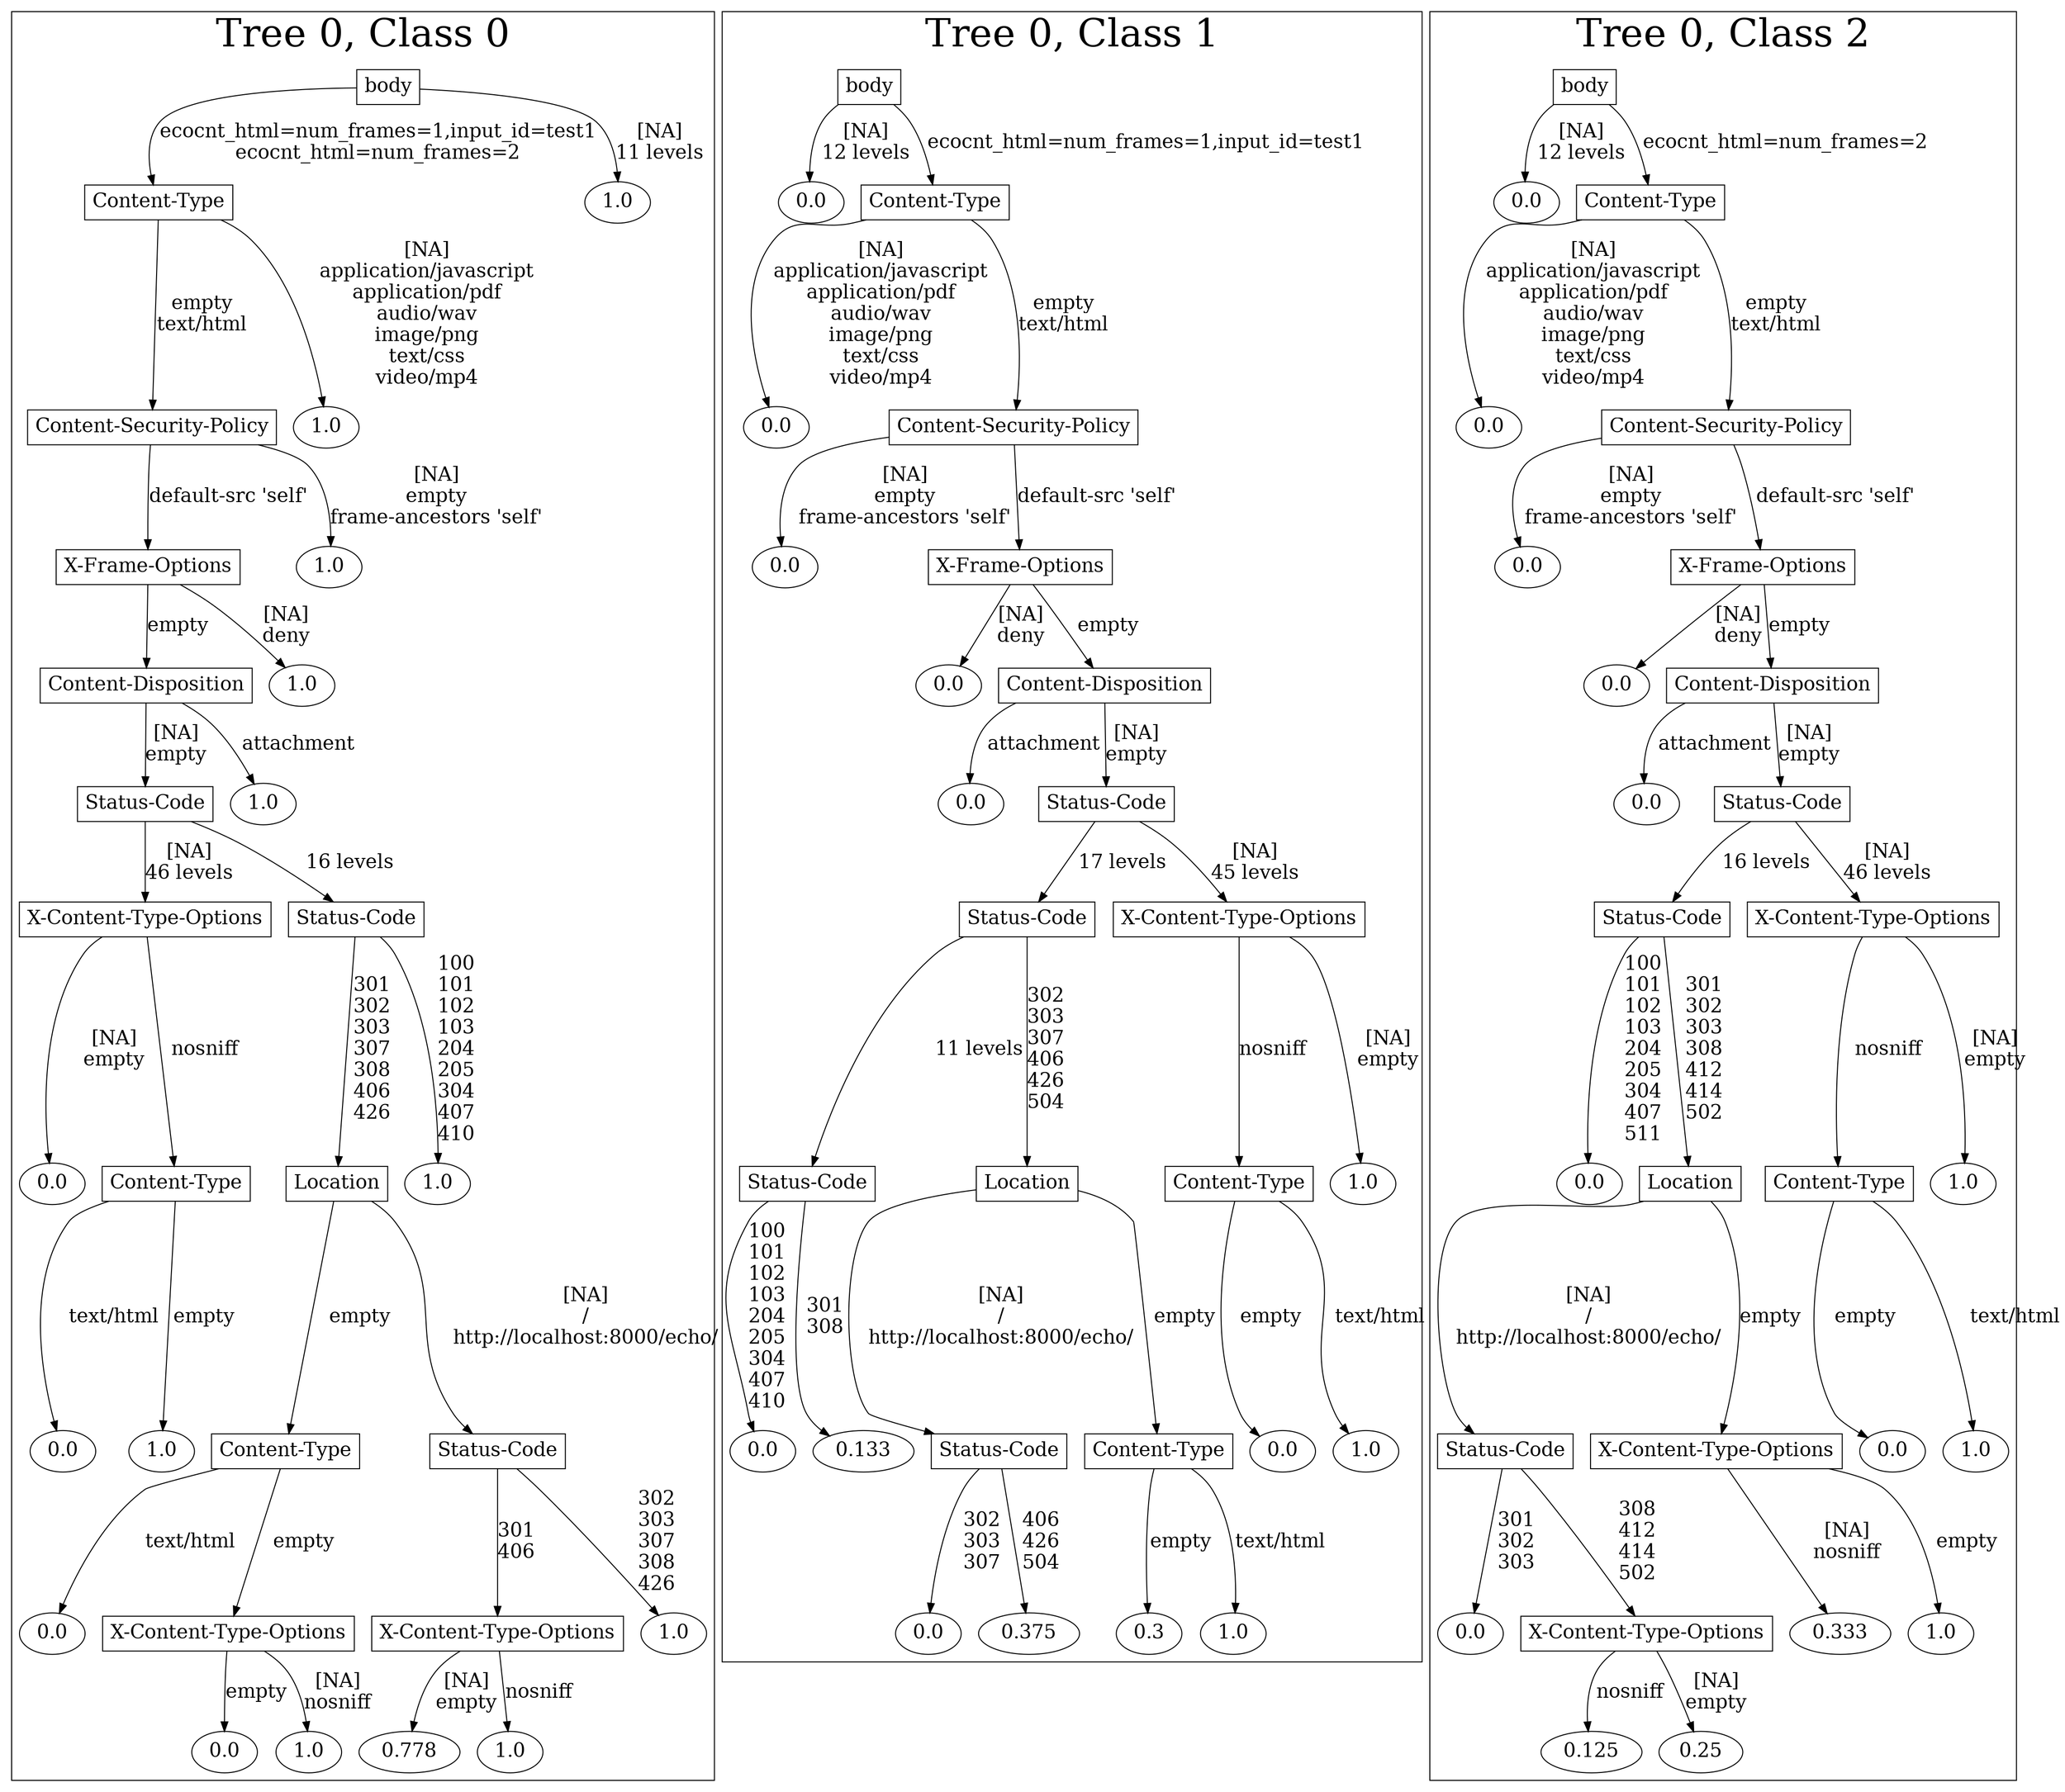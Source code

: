 /*
Generated by:
    http://https://github.com/h2oai/h2o-3/tree/master/h2o-genmodel/src/main/java/hex/genmodel/tools/PrintMojo.java
*/

/*
On a mac:

$ brew install graphviz
$ dot -Tpng file.gv -o file.png
$ open file.png
*/

digraph G {

subgraph cluster_0 {
/* Nodes */

/* Level 0 */
{
"SG_0_Node_0" [shape=box, fontsize=20, label="body"]
}

/* Level 1 */
{
"SG_0_Node_1" [shape=box, fontsize=20, label="Content-Type"]
"SG_0_Node_15" [fontsize=20, label="1.0"]
}

/* Level 2 */
{
"SG_0_Node_2" [shape=box, fontsize=20, label="Content-Security-Policy"]
"SG_0_Node_16" [fontsize=20, label="1.0"]
}

/* Level 3 */
{
"SG_0_Node_3" [shape=box, fontsize=20, label="X-Frame-Options"]
"SG_0_Node_17" [fontsize=20, label="1.0"]
}

/* Level 4 */
{
"SG_0_Node_4" [shape=box, fontsize=20, label="Content-Disposition"]
"SG_0_Node_18" [fontsize=20, label="1.0"]
}

/* Level 5 */
{
"SG_0_Node_5" [shape=box, fontsize=20, label="Status-Code"]
"SG_0_Node_19" [fontsize=20, label="1.0"]
}

/* Level 6 */
{
"SG_0_Node_6" [shape=box, fontsize=20, label="X-Content-Type-Options"]
"SG_0_Node_7" [shape=box, fontsize=20, label="Status-Code"]
}

/* Level 7 */
{
"SG_0_Node_20" [fontsize=20, label="0.0"]
"SG_0_Node_8" [shape=box, fontsize=20, label="Content-Type"]
"SG_0_Node_9" [shape=box, fontsize=20, label="Location"]
"SG_0_Node_21" [fontsize=20, label="1.0"]
}

/* Level 8 */
{
"SG_0_Node_22" [fontsize=20, label="0.0"]
"SG_0_Node_23" [fontsize=20, label="1.0"]
"SG_0_Node_10" [shape=box, fontsize=20, label="Content-Type"]
"SG_0_Node_11" [shape=box, fontsize=20, label="Status-Code"]
}

/* Level 9 */
{
"SG_0_Node_24" [fontsize=20, label="0.0"]
"SG_0_Node_12" [shape=box, fontsize=20, label="X-Content-Type-Options"]
"SG_0_Node_13" [shape=box, fontsize=20, label="X-Content-Type-Options"]
"SG_0_Node_25" [fontsize=20, label="1.0"]
}

/* Level 10 */
{
"SG_0_Node_26" [fontsize=20, label="0.0"]
"SG_0_Node_27" [fontsize=20, label="1.0"]
"SG_0_Node_28" [fontsize=20, label="0.778"]
"SG_0_Node_29" [fontsize=20, label="1.0"]
}

/* Edges */
"SG_0_Node_0" -> "SG_0_Node_1" [fontsize=20, label="ecocnt_html=num_frames=1,input_id=test1
ecocnt_html=num_frames=2
"]
"SG_0_Node_0" -> "SG_0_Node_15" [fontsize=20, label="[NA]
11 levels
"]
"SG_0_Node_1" -> "SG_0_Node_2" [fontsize=20, label="empty
text/html
"]
"SG_0_Node_1" -> "SG_0_Node_16" [fontsize=20, label="[NA]
application/javascript
application/pdf
audio/wav
image/png
text/css
video/mp4
"]
"SG_0_Node_2" -> "SG_0_Node_3" [fontsize=20, label="default-src 'self'
"]
"SG_0_Node_2" -> "SG_0_Node_17" [fontsize=20, label="[NA]
empty
frame-ancestors 'self'
"]
"SG_0_Node_3" -> "SG_0_Node_4" [fontsize=20, label="empty
"]
"SG_0_Node_3" -> "SG_0_Node_18" [fontsize=20, label="[NA]
deny
"]
"SG_0_Node_4" -> "SG_0_Node_5" [fontsize=20, label="[NA]
empty
"]
"SG_0_Node_4" -> "SG_0_Node_19" [fontsize=20, label="attachment
"]
"SG_0_Node_5" -> "SG_0_Node_6" [fontsize=20, label="[NA]
46 levels
"]
"SG_0_Node_5" -> "SG_0_Node_7" [fontsize=20, label="16 levels
"]
"SG_0_Node_7" -> "SG_0_Node_9" [fontsize=20, label="301
302
303
307
308
406
426
"]
"SG_0_Node_7" -> "SG_0_Node_21" [fontsize=20, label="100
101
102
103
204
205
304
407
410
"]
"SG_0_Node_9" -> "SG_0_Node_10" [fontsize=20, label="empty
"]
"SG_0_Node_9" -> "SG_0_Node_11" [fontsize=20, label="[NA]
/
http://localhost:8000/echo/
"]
"SG_0_Node_11" -> "SG_0_Node_13" [fontsize=20, label="301
406
"]
"SG_0_Node_11" -> "SG_0_Node_25" [fontsize=20, label="302
303
307
308
426
"]
"SG_0_Node_13" -> "SG_0_Node_28" [fontsize=20, label="[NA]
empty
"]
"SG_0_Node_13" -> "SG_0_Node_29" [fontsize=20, label="nosniff
"]
"SG_0_Node_10" -> "SG_0_Node_24" [fontsize=20, label="text/html
"]
"SG_0_Node_10" -> "SG_0_Node_12" [fontsize=20, label="empty
"]
"SG_0_Node_12" -> "SG_0_Node_26" [fontsize=20, label="empty
"]
"SG_0_Node_12" -> "SG_0_Node_27" [fontsize=20, label="[NA]
nosniff
"]
"SG_0_Node_6" -> "SG_0_Node_20" [fontsize=20, label="[NA]
empty
"]
"SG_0_Node_6" -> "SG_0_Node_8" [fontsize=20, label="nosniff
"]
"SG_0_Node_8" -> "SG_0_Node_22" [fontsize=20, label="text/html
"]
"SG_0_Node_8" -> "SG_0_Node_23" [fontsize=20, label="empty
"]

fontsize=40
label="Tree 0, Class 0"
}

subgraph cluster_1 {
/* Nodes */

/* Level 0 */
{
"SG_1_Node_0" [shape=box, fontsize=20, label="body"]
}

/* Level 1 */
{
"SG_1_Node_16" [fontsize=20, label="0.0"]
"SG_1_Node_1" [shape=box, fontsize=20, label="Content-Type"]
}

/* Level 2 */
{
"SG_1_Node_17" [fontsize=20, label="0.0"]
"SG_1_Node_2" [shape=box, fontsize=20, label="Content-Security-Policy"]
}

/* Level 3 */
{
"SG_1_Node_18" [fontsize=20, label="0.0"]
"SG_1_Node_3" [shape=box, fontsize=20, label="X-Frame-Options"]
}

/* Level 4 */
{
"SG_1_Node_19" [fontsize=20, label="0.0"]
"SG_1_Node_4" [shape=box, fontsize=20, label="Content-Disposition"]
}

/* Level 5 */
{
"SG_1_Node_20" [fontsize=20, label="0.0"]
"SG_1_Node_5" [shape=box, fontsize=20, label="Status-Code"]
}

/* Level 6 */
{
"SG_1_Node_6" [shape=box, fontsize=20, label="Status-Code"]
"SG_1_Node_7" [shape=box, fontsize=20, label="X-Content-Type-Options"]
}

/* Level 7 */
{
"SG_1_Node_8" [shape=box, fontsize=20, label="Status-Code"]
"SG_1_Node_9" [shape=box, fontsize=20, label="Location"]
"SG_1_Node_10" [shape=box, fontsize=20, label="Content-Type"]
"SG_1_Node_21" [fontsize=20, label="1.0"]
}

/* Level 8 */
{
"SG_1_Node_22" [fontsize=20, label="0.0"]
"SG_1_Node_23" [fontsize=20, label="0.133"]
"SG_1_Node_12" [shape=box, fontsize=20, label="Status-Code"]
"SG_1_Node_13" [shape=box, fontsize=20, label="Content-Type"]
"SG_1_Node_24" [fontsize=20, label="0.0"]
"SG_1_Node_25" [fontsize=20, label="1.0"]
}

/* Level 9 */
{
"SG_1_Node_26" [fontsize=20, label="0.0"]
"SG_1_Node_27" [fontsize=20, label="0.375"]
"SG_1_Node_28" [fontsize=20, label="0.3"]
"SG_1_Node_29" [fontsize=20, label="1.0"]
}

/* Edges */
"SG_1_Node_0" -> "SG_1_Node_16" [fontsize=20, label="[NA]
12 levels
"]
"SG_1_Node_0" -> "SG_1_Node_1" [fontsize=20, label="ecocnt_html=num_frames=1,input_id=test1
"]
"SG_1_Node_1" -> "SG_1_Node_17" [fontsize=20, label="[NA]
application/javascript
application/pdf
audio/wav
image/png
text/css
video/mp4
"]
"SG_1_Node_1" -> "SG_1_Node_2" [fontsize=20, label="empty
text/html
"]
"SG_1_Node_2" -> "SG_1_Node_18" [fontsize=20, label="[NA]
empty
frame-ancestors 'self'
"]
"SG_1_Node_2" -> "SG_1_Node_3" [fontsize=20, label="default-src 'self'
"]
"SG_1_Node_3" -> "SG_1_Node_19" [fontsize=20, label="[NA]
deny
"]
"SG_1_Node_3" -> "SG_1_Node_4" [fontsize=20, label="empty
"]
"SG_1_Node_4" -> "SG_1_Node_20" [fontsize=20, label="attachment
"]
"SG_1_Node_4" -> "SG_1_Node_5" [fontsize=20, label="[NA]
empty
"]
"SG_1_Node_5" -> "SG_1_Node_6" [fontsize=20, label="17 levels
"]
"SG_1_Node_5" -> "SG_1_Node_7" [fontsize=20, label="[NA]
45 levels
"]
"SG_1_Node_7" -> "SG_1_Node_10" [fontsize=20, label="nosniff
"]
"SG_1_Node_7" -> "SG_1_Node_21" [fontsize=20, label="[NA]
empty
"]
"SG_1_Node_10" -> "SG_1_Node_24" [fontsize=20, label="empty
"]
"SG_1_Node_10" -> "SG_1_Node_25" [fontsize=20, label="text/html
"]
"SG_1_Node_6" -> "SG_1_Node_8" [fontsize=20, label="11 levels
"]
"SG_1_Node_6" -> "SG_1_Node_9" [fontsize=20, label="302
303
307
406
426
504
"]
"SG_1_Node_9" -> "SG_1_Node_12" [fontsize=20, label="[NA]
/
http://localhost:8000/echo/
"]
"SG_1_Node_9" -> "SG_1_Node_13" [fontsize=20, label="empty
"]
"SG_1_Node_13" -> "SG_1_Node_28" [fontsize=20, label="empty
"]
"SG_1_Node_13" -> "SG_1_Node_29" [fontsize=20, label="text/html
"]
"SG_1_Node_12" -> "SG_1_Node_26" [fontsize=20, label="302
303
307
"]
"SG_1_Node_12" -> "SG_1_Node_27" [fontsize=20, label="406
426
504
"]
"SG_1_Node_8" -> "SG_1_Node_22" [fontsize=20, label="100
101
102
103
204
205
304
407
410
"]
"SG_1_Node_8" -> "SG_1_Node_23" [fontsize=20, label="301
308
"]

fontsize=40
label="Tree 0, Class 1"
}

subgraph cluster_2 {
/* Nodes */

/* Level 0 */
{
"SG_2_Node_0" [shape=box, fontsize=20, label="body"]
}

/* Level 1 */
{
"SG_2_Node_16" [fontsize=20, label="0.0"]
"SG_2_Node_1" [shape=box, fontsize=20, label="Content-Type"]
}

/* Level 2 */
{
"SG_2_Node_17" [fontsize=20, label="0.0"]
"SG_2_Node_2" [shape=box, fontsize=20, label="Content-Security-Policy"]
}

/* Level 3 */
{
"SG_2_Node_18" [fontsize=20, label="0.0"]
"SG_2_Node_3" [shape=box, fontsize=20, label="X-Frame-Options"]
}

/* Level 4 */
{
"SG_2_Node_19" [fontsize=20, label="0.0"]
"SG_2_Node_4" [shape=box, fontsize=20, label="Content-Disposition"]
}

/* Level 5 */
{
"SG_2_Node_20" [fontsize=20, label="0.0"]
"SG_2_Node_5" [shape=box, fontsize=20, label="Status-Code"]
}

/* Level 6 */
{
"SG_2_Node_6" [shape=box, fontsize=20, label="Status-Code"]
"SG_2_Node_7" [shape=box, fontsize=20, label="X-Content-Type-Options"]
}

/* Level 7 */
{
"SG_2_Node_21" [fontsize=20, label="0.0"]
"SG_2_Node_8" [shape=box, fontsize=20, label="Location"]
"SG_2_Node_9" [shape=box, fontsize=20, label="Content-Type"]
"SG_2_Node_22" [fontsize=20, label="1.0"]
}

/* Level 8 */
{
"SG_2_Node_10" [shape=box, fontsize=20, label="Status-Code"]
"SG_2_Node_11" [shape=box, fontsize=20, label="X-Content-Type-Options"]
"SG_2_Node_23" [fontsize=20, label="0.0"]
"SG_2_Node_24" [fontsize=20, label="1.0"]
}

/* Level 9 */
{
"SG_2_Node_25" [fontsize=20, label="0.0"]
"SG_2_Node_12" [shape=box, fontsize=20, label="X-Content-Type-Options"]
"SG_2_Node_26" [fontsize=20, label="0.333"]
"SG_2_Node_27" [fontsize=20, label="1.0"]
}

/* Level 10 */
{
"SG_2_Node_28" [fontsize=20, label="0.125"]
"SG_2_Node_29" [fontsize=20, label="0.25"]
}

/* Edges */
"SG_2_Node_0" -> "SG_2_Node_16" [fontsize=20, label="[NA]
12 levels
"]
"SG_2_Node_0" -> "SG_2_Node_1" [fontsize=20, label="ecocnt_html=num_frames=2
"]
"SG_2_Node_1" -> "SG_2_Node_17" [fontsize=20, label="[NA]
application/javascript
application/pdf
audio/wav
image/png
text/css
video/mp4
"]
"SG_2_Node_1" -> "SG_2_Node_2" [fontsize=20, label="empty
text/html
"]
"SG_2_Node_2" -> "SG_2_Node_18" [fontsize=20, label="[NA]
empty
frame-ancestors 'self'
"]
"SG_2_Node_2" -> "SG_2_Node_3" [fontsize=20, label="default-src 'self'
"]
"SG_2_Node_3" -> "SG_2_Node_19" [fontsize=20, label="[NA]
deny
"]
"SG_2_Node_3" -> "SG_2_Node_4" [fontsize=20, label="empty
"]
"SG_2_Node_4" -> "SG_2_Node_20" [fontsize=20, label="attachment
"]
"SG_2_Node_4" -> "SG_2_Node_5" [fontsize=20, label="[NA]
empty
"]
"SG_2_Node_5" -> "SG_2_Node_6" [fontsize=20, label="16 levels
"]
"SG_2_Node_5" -> "SG_2_Node_7" [fontsize=20, label="[NA]
46 levels
"]
"SG_2_Node_7" -> "SG_2_Node_9" [fontsize=20, label="nosniff
"]
"SG_2_Node_7" -> "SG_2_Node_22" [fontsize=20, label="[NA]
empty
"]
"SG_2_Node_9" -> "SG_2_Node_23" [fontsize=20, label="empty
"]
"SG_2_Node_9" -> "SG_2_Node_24" [fontsize=20, label="text/html
"]
"SG_2_Node_6" -> "SG_2_Node_21" [fontsize=20, label="100
101
102
103
204
205
304
407
511
"]
"SG_2_Node_6" -> "SG_2_Node_8" [fontsize=20, label="301
302
303
308
412
414
502
"]
"SG_2_Node_8" -> "SG_2_Node_10" [fontsize=20, label="[NA]
/
http://localhost:8000/echo/
"]
"SG_2_Node_8" -> "SG_2_Node_11" [fontsize=20, label="empty
"]
"SG_2_Node_11" -> "SG_2_Node_26" [fontsize=20, label="[NA]
nosniff
"]
"SG_2_Node_11" -> "SG_2_Node_27" [fontsize=20, label="empty
"]
"SG_2_Node_10" -> "SG_2_Node_25" [fontsize=20, label="301
302
303
"]
"SG_2_Node_10" -> "SG_2_Node_12" [fontsize=20, label="308
412
414
502
"]
"SG_2_Node_12" -> "SG_2_Node_28" [fontsize=20, label="nosniff
"]
"SG_2_Node_12" -> "SG_2_Node_29" [fontsize=20, label="[NA]
empty
"]

fontsize=40
label="Tree 0, Class 2"
}

}

